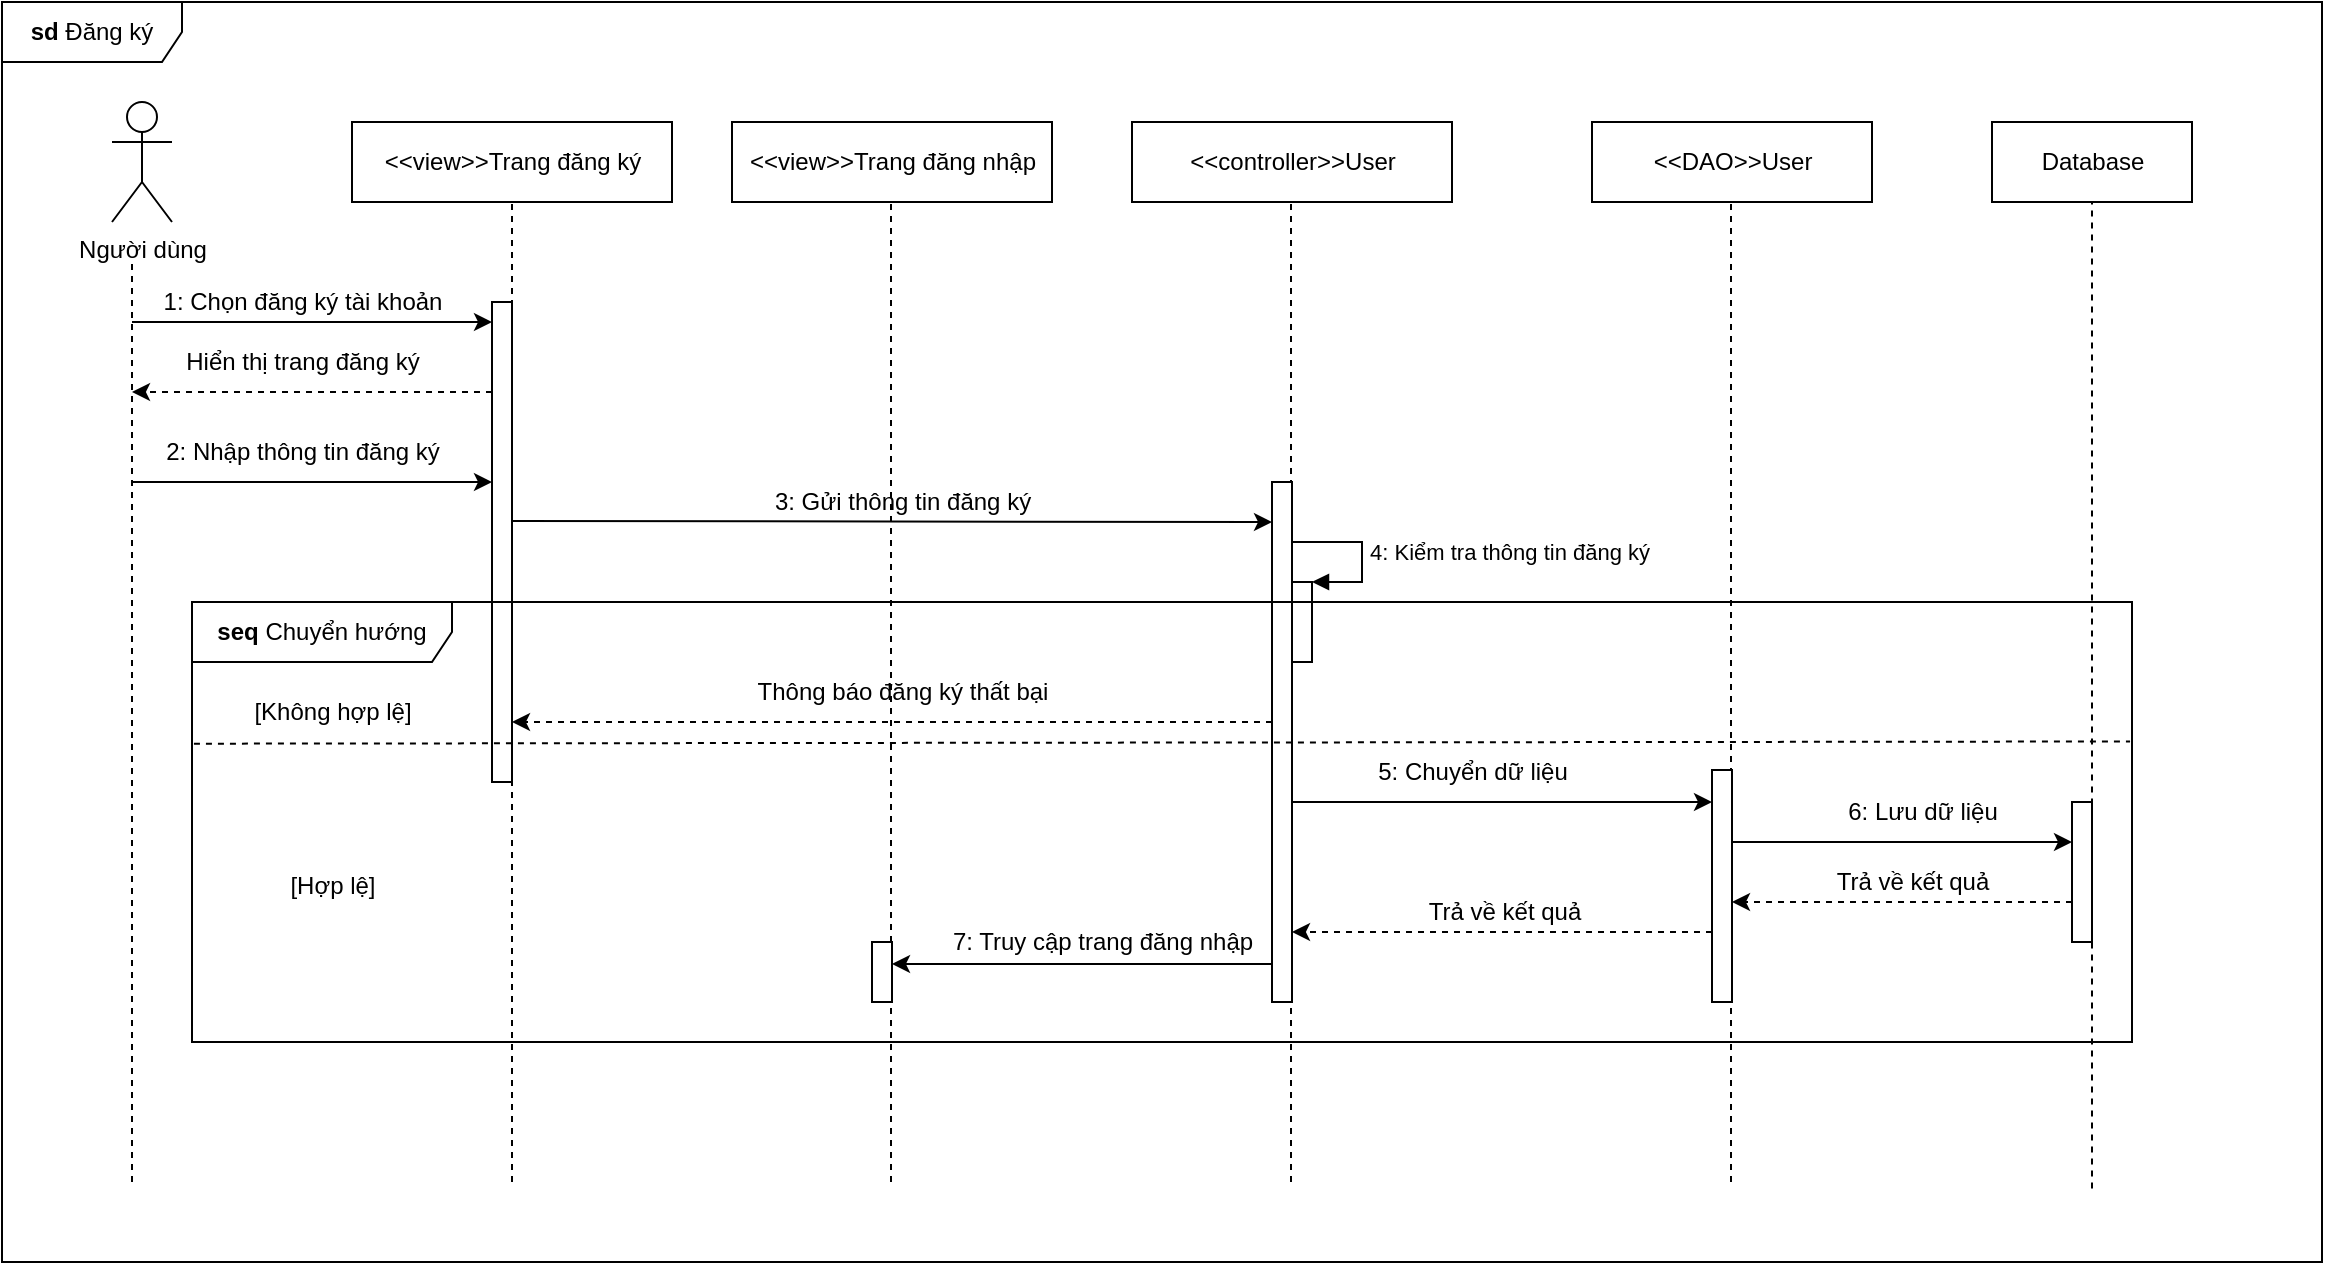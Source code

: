 <mxfile version="20.6.0" type="device"><diagram id="asjjTaxxDbduJ_uwMJDM" name="Page-1"><mxGraphModel dx="1173" dy="635" grid="1" gridSize="10" guides="1" tooltips="1" connect="1" arrows="1" fold="1" page="1" pageScale="1" pageWidth="850" pageHeight="1100" math="0" shadow="0"><root><mxCell id="0"/><mxCell id="1" parent="0"/><mxCell id="PbMtfc2Mm91NxUPL8bgm-46" value="&lt;b&gt;sd &lt;/b&gt;Đăng ký" style="shape=umlFrame;whiteSpace=wrap;html=1;width=90;height=30;" parent="1" vertex="1"><mxGeometry x="25" y="50" width="1160" height="630" as="geometry"/></mxCell><mxCell id="PbMtfc2Mm91NxUPL8bgm-1" value="Người dùng" style="shape=umlActor;verticalLabelPosition=bottom;verticalAlign=top;html=1;outlineConnect=0;" parent="1" vertex="1"><mxGeometry x="80" y="100" width="30" height="60" as="geometry"/></mxCell><mxCell id="PbMtfc2Mm91NxUPL8bgm-5" value="&amp;lt;&amp;lt;view&amp;gt;&amp;gt;Trang đăng ký" style="html=1;" parent="1" vertex="1"><mxGeometry x="200" y="110" width="160" height="40" as="geometry"/></mxCell><mxCell id="PbMtfc2Mm91NxUPL8bgm-6" value="&amp;lt;&amp;lt;controller&amp;gt;&amp;gt;User" style="html=1;" parent="1" vertex="1"><mxGeometry x="590" y="110" width="160" height="40" as="geometry"/></mxCell><mxCell id="PbMtfc2Mm91NxUPL8bgm-7" value="&amp;lt;&amp;lt;DAO&amp;gt;&amp;gt;User" style="html=1;" parent="1" vertex="1"><mxGeometry x="820" y="110" width="140" height="40" as="geometry"/></mxCell><mxCell id="PbMtfc2Mm91NxUPL8bgm-8" value="Database" style="html=1;" parent="1" vertex="1"><mxGeometry x="1020" y="110" width="100" height="40" as="geometry"/></mxCell><mxCell id="PbMtfc2Mm91NxUPL8bgm-10" value="" style="endArrow=none;dashed=1;html=1;rounded=0;" parent="1" edge="1"><mxGeometry width="50" height="50" relative="1" as="geometry"><mxPoint x="90" y="640" as="sourcePoint"/><mxPoint x="90" y="180" as="targetPoint"/></mxGeometry></mxCell><mxCell id="PbMtfc2Mm91NxUPL8bgm-11" value="" style="endArrow=classic;html=1;rounded=0;" parent="1" edge="1"><mxGeometry width="50" height="50" relative="1" as="geometry"><mxPoint x="90" y="210" as="sourcePoint"/><mxPoint x="270" y="210" as="targetPoint"/></mxGeometry></mxCell><mxCell id="PbMtfc2Mm91NxUPL8bgm-12" value="" style="endArrow=none;dashed=1;html=1;rounded=0;entryX=0.5;entryY=1;entryDx=0;entryDy=0;" parent="1" target="PbMtfc2Mm91NxUPL8bgm-5" edge="1"><mxGeometry width="50" height="50" relative="1" as="geometry"><mxPoint x="280" y="640" as="sourcePoint"/><mxPoint x="320" y="200" as="targetPoint"/></mxGeometry></mxCell><mxCell id="PbMtfc2Mm91NxUPL8bgm-13" value="1: Chọn đăng ký tài khoản" style="text;html=1;align=center;verticalAlign=middle;resizable=0;points=[];autosize=1;strokeColor=none;fillColor=none;" parent="1" vertex="1"><mxGeometry x="95" y="185" width="160" height="30" as="geometry"/></mxCell><mxCell id="PbMtfc2Mm91NxUPL8bgm-15" value="" style="html=1;points=[];perimeter=orthogonalPerimeter;" parent="1" vertex="1"><mxGeometry x="270" y="200" width="10" height="240" as="geometry"/></mxCell><mxCell id="PbMtfc2Mm91NxUPL8bgm-16" value="" style="endArrow=classic;html=1;rounded=0;" parent="1" edge="1"><mxGeometry width="50" height="50" relative="1" as="geometry"><mxPoint x="280" y="309.5" as="sourcePoint"/><mxPoint x="660" y="310" as="targetPoint"/></mxGeometry></mxCell><mxCell id="PbMtfc2Mm91NxUPL8bgm-17" value="" style="endArrow=none;dashed=1;html=1;rounded=0;entryX=0.5;entryY=1;entryDx=0;entryDy=0;" parent="1" edge="1"><mxGeometry width="50" height="50" relative="1" as="geometry"><mxPoint x="669.5" y="640" as="sourcePoint"/><mxPoint x="669.5" y="150" as="targetPoint"/></mxGeometry></mxCell><mxCell id="PbMtfc2Mm91NxUPL8bgm-18" value="3: Gửi thông tin đăng ký" style="text;html=1;align=center;verticalAlign=middle;resizable=0;points=[];autosize=1;strokeColor=none;fillColor=none;" parent="1" vertex="1"><mxGeometry x="400" y="285" width="150" height="30" as="geometry"/></mxCell><mxCell id="PbMtfc2Mm91NxUPL8bgm-19" value="" style="endArrow=none;dashed=1;html=1;rounded=0;entryX=0.5;entryY=1;entryDx=0;entryDy=0;" parent="1" edge="1"><mxGeometry width="50" height="50" relative="1" as="geometry"><mxPoint x="889.5" y="640" as="sourcePoint"/><mxPoint x="889.5" y="150" as="targetPoint"/></mxGeometry></mxCell><mxCell id="PbMtfc2Mm91NxUPL8bgm-24" value="" style="endArrow=none;dashed=1;html=1;rounded=0;entryX=0.5;entryY=1;entryDx=0;entryDy=0;" parent="1" target="PbMtfc2Mm91NxUPL8bgm-8" edge="1"><mxGeometry width="50" height="50" relative="1" as="geometry"><mxPoint x="1070" y="643.2" as="sourcePoint"/><mxPoint x="1120" y="270" as="targetPoint"/></mxGeometry></mxCell><mxCell id="PbMtfc2Mm91NxUPL8bgm-32" value="" style="html=1;points=[];perimeter=orthogonalPerimeter;" parent="1" vertex="1"><mxGeometry x="670" y="340" width="10" height="40" as="geometry"/></mxCell><mxCell id="PbMtfc2Mm91NxUPL8bgm-33" value="4: Kiểm tra thông tin đăng ký" style="edgeStyle=orthogonalEdgeStyle;html=1;align=left;spacingLeft=2;endArrow=block;rounded=0;entryX=1;entryY=0;" parent="1" target="PbMtfc2Mm91NxUPL8bgm-32" edge="1"><mxGeometry relative="1" as="geometry"><mxPoint x="670" y="320" as="sourcePoint"/><Array as="points"><mxPoint x="705" y="320"/></Array></mxGeometry></mxCell><mxCell id="PbMtfc2Mm91NxUPL8bgm-44" value="" style="html=1;points=[];perimeter=orthogonalPerimeter;" parent="1" vertex="1"><mxGeometry x="660" y="290" width="10" height="260" as="geometry"/></mxCell><mxCell id="PbMtfc2Mm91NxUPL8bgm-45" value="" style="html=1;points=[];perimeter=orthogonalPerimeter;" parent="1" vertex="1"><mxGeometry x="880" y="434" width="10" height="116" as="geometry"/></mxCell><mxCell id="CXyfDwtnlCf071ItUu4t-3" value="&amp;lt;&amp;lt;view&amp;gt;&amp;gt;Trang đăng nhập" style="html=1;" parent="1" vertex="1"><mxGeometry x="390" y="110" width="160" height="40" as="geometry"/></mxCell><mxCell id="CXyfDwtnlCf071ItUu4t-4" value="" style="endArrow=none;dashed=1;html=1;rounded=0;entryX=0.5;entryY=1;entryDx=0;entryDy=0;" parent="1" edge="1"><mxGeometry width="50" height="50" relative="1" as="geometry"><mxPoint x="469.5" y="640" as="sourcePoint"/><mxPoint x="469.5" y="150" as="targetPoint"/></mxGeometry></mxCell><mxCell id="CXyfDwtnlCf071ItUu4t-5" value="&lt;b&gt;seq &lt;/b&gt;Chuyển hướng" style="shape=umlFrame;whiteSpace=wrap;html=1;width=130;height=30;" parent="1" vertex="1"><mxGeometry x="120" y="350" width="970" height="220" as="geometry"/></mxCell><mxCell id="CXyfDwtnlCf071ItUu4t-7" value="" style="endArrow=none;dashed=1;html=1;rounded=0;exitX=0.001;exitY=0.322;exitDx=0;exitDy=0;exitPerimeter=0;entryX=0.999;entryY=0.317;entryDx=0;entryDy=0;entryPerimeter=0;" parent="1" source="CXyfDwtnlCf071ItUu4t-5" edge="1" target="CXyfDwtnlCf071ItUu4t-5"><mxGeometry width="50" height="50" relative="1" as="geometry"><mxPoint x="220" y="580" as="sourcePoint"/><mxPoint x="720" y="580" as="targetPoint"/></mxGeometry></mxCell><mxCell id="CXyfDwtnlCf071ItUu4t-8" value="[Hợp lệ]" style="text;html=1;align=center;verticalAlign=middle;resizable=0;points=[];autosize=1;strokeColor=none;fillColor=none;" parent="1" vertex="1"><mxGeometry x="155" y="477" width="70" height="30" as="geometry"/></mxCell><mxCell id="CXyfDwtnlCf071ItUu4t-11" value="[Không hợp lệ]" style="text;html=1;align=center;verticalAlign=middle;resizable=0;points=[];autosize=1;strokeColor=none;fillColor=none;" parent="1" vertex="1"><mxGeometry x="140" y="390" width="100" height="30" as="geometry"/></mxCell><mxCell id="0iplPPdW-J3ftzDVLB2p-1" value="" style="endArrow=classic;html=1;rounded=0;dashed=1;" edge="1" parent="1"><mxGeometry width="50" height="50" relative="1" as="geometry"><mxPoint x="270" y="245" as="sourcePoint"/><mxPoint x="90" y="245" as="targetPoint"/></mxGeometry></mxCell><mxCell id="0iplPPdW-J3ftzDVLB2p-2" value="Hiển thị trang đăng ký" style="text;html=1;align=center;verticalAlign=middle;resizable=0;points=[];autosize=1;strokeColor=none;fillColor=none;" vertex="1" parent="1"><mxGeometry x="105" y="215" width="140" height="30" as="geometry"/></mxCell><mxCell id="0iplPPdW-J3ftzDVLB2p-3" value="" style="endArrow=classic;html=1;rounded=0;" edge="1" parent="1"><mxGeometry width="50" height="50" relative="1" as="geometry"><mxPoint x="90" y="290" as="sourcePoint"/><mxPoint x="270" y="290" as="targetPoint"/></mxGeometry></mxCell><mxCell id="0iplPPdW-J3ftzDVLB2p-4" value="2: Nhập thông tin đăng ký" style="text;html=1;align=center;verticalAlign=middle;resizable=0;points=[];autosize=1;strokeColor=none;fillColor=none;" vertex="1" parent="1"><mxGeometry x="95" y="259.5" width="160" height="30" as="geometry"/></mxCell><mxCell id="0iplPPdW-J3ftzDVLB2p-5" value="" style="endArrow=classic;html=1;rounded=0;dashed=1;" edge="1" parent="1"><mxGeometry width="50" height="50" relative="1" as="geometry"><mxPoint x="660" y="410" as="sourcePoint"/><mxPoint x="280" y="410" as="targetPoint"/></mxGeometry></mxCell><mxCell id="0iplPPdW-J3ftzDVLB2p-6" value="Thông báo đăng ký thất bại" style="text;html=1;align=center;verticalAlign=middle;resizable=0;points=[];autosize=1;strokeColor=none;fillColor=none;" vertex="1" parent="1"><mxGeometry x="390" y="380" width="170" height="30" as="geometry"/></mxCell><mxCell id="0iplPPdW-J3ftzDVLB2p-7" value="" style="endArrow=classic;html=1;rounded=0;" edge="1" parent="1"><mxGeometry width="50" height="50" relative="1" as="geometry"><mxPoint x="670" y="450" as="sourcePoint"/><mxPoint x="880" y="450" as="targetPoint"/></mxGeometry></mxCell><mxCell id="0iplPPdW-J3ftzDVLB2p-8" value="5: Chuyển dữ liệu" style="text;html=1;align=center;verticalAlign=middle;resizable=0;points=[];autosize=1;strokeColor=none;fillColor=none;" vertex="1" parent="1"><mxGeometry x="700" y="420" width="120" height="30" as="geometry"/></mxCell><mxCell id="0iplPPdW-J3ftzDVLB2p-9" value="" style="html=1;points=[];perimeter=orthogonalPerimeter;" vertex="1" parent="1"><mxGeometry x="1060" y="450" width="10" height="70" as="geometry"/></mxCell><mxCell id="0iplPPdW-J3ftzDVLB2p-10" value="" style="endArrow=classic;html=1;rounded=0;" edge="1" parent="1"><mxGeometry width="50" height="50" relative="1" as="geometry"><mxPoint x="890" y="470.0" as="sourcePoint"/><mxPoint x="1060" y="470" as="targetPoint"/></mxGeometry></mxCell><mxCell id="0iplPPdW-J3ftzDVLB2p-11" value="6: Lưu dữ liệu" style="text;html=1;align=center;verticalAlign=middle;resizable=0;points=[];autosize=1;strokeColor=none;fillColor=none;" vertex="1" parent="1"><mxGeometry x="935" y="440" width="100" height="30" as="geometry"/></mxCell><mxCell id="0iplPPdW-J3ftzDVLB2p-12" value="" style="endArrow=classic;html=1;rounded=0;dashed=1;" edge="1" parent="1"><mxGeometry width="50" height="50" relative="1" as="geometry"><mxPoint x="1060" y="500" as="sourcePoint"/><mxPoint x="890" y="500.0" as="targetPoint"/></mxGeometry></mxCell><mxCell id="0iplPPdW-J3ftzDVLB2p-13" value="Trả về kết quả" style="text;html=1;align=center;verticalAlign=middle;resizable=0;points=[];autosize=1;strokeColor=none;fillColor=none;" vertex="1" parent="1"><mxGeometry x="930" y="475" width="100" height="30" as="geometry"/></mxCell><mxCell id="0iplPPdW-J3ftzDVLB2p-14" value="" style="endArrow=classic;html=1;rounded=0;dashed=1;" edge="1" parent="1"><mxGeometry width="50" height="50" relative="1" as="geometry"><mxPoint x="880" y="515.0" as="sourcePoint"/><mxPoint x="670" y="515" as="targetPoint"/></mxGeometry></mxCell><mxCell id="0iplPPdW-J3ftzDVLB2p-15" value="Trả về kết quả" style="text;html=1;align=center;verticalAlign=middle;resizable=0;points=[];autosize=1;strokeColor=none;fillColor=none;" vertex="1" parent="1"><mxGeometry x="726" y="490" width="100" height="30" as="geometry"/></mxCell><mxCell id="0iplPPdW-J3ftzDVLB2p-18" value="" style="endArrow=classic;html=1;rounded=0;" edge="1" parent="1"><mxGeometry width="50" height="50" relative="1" as="geometry"><mxPoint x="660" y="531" as="sourcePoint"/><mxPoint x="470" y="531" as="targetPoint"/></mxGeometry></mxCell><mxCell id="0iplPPdW-J3ftzDVLB2p-19" value="7: Truy cập trang đăng nhập" style="text;html=1;align=center;verticalAlign=middle;resizable=0;points=[];autosize=1;strokeColor=none;fillColor=none;" vertex="1" parent="1"><mxGeometry x="490" y="505" width="170" height="30" as="geometry"/></mxCell><mxCell id="0iplPPdW-J3ftzDVLB2p-20" value="" style="html=1;points=[];perimeter=orthogonalPerimeter;" vertex="1" parent="1"><mxGeometry x="460" y="520" width="10" height="30" as="geometry"/></mxCell></root></mxGraphModel></diagram></mxfile>